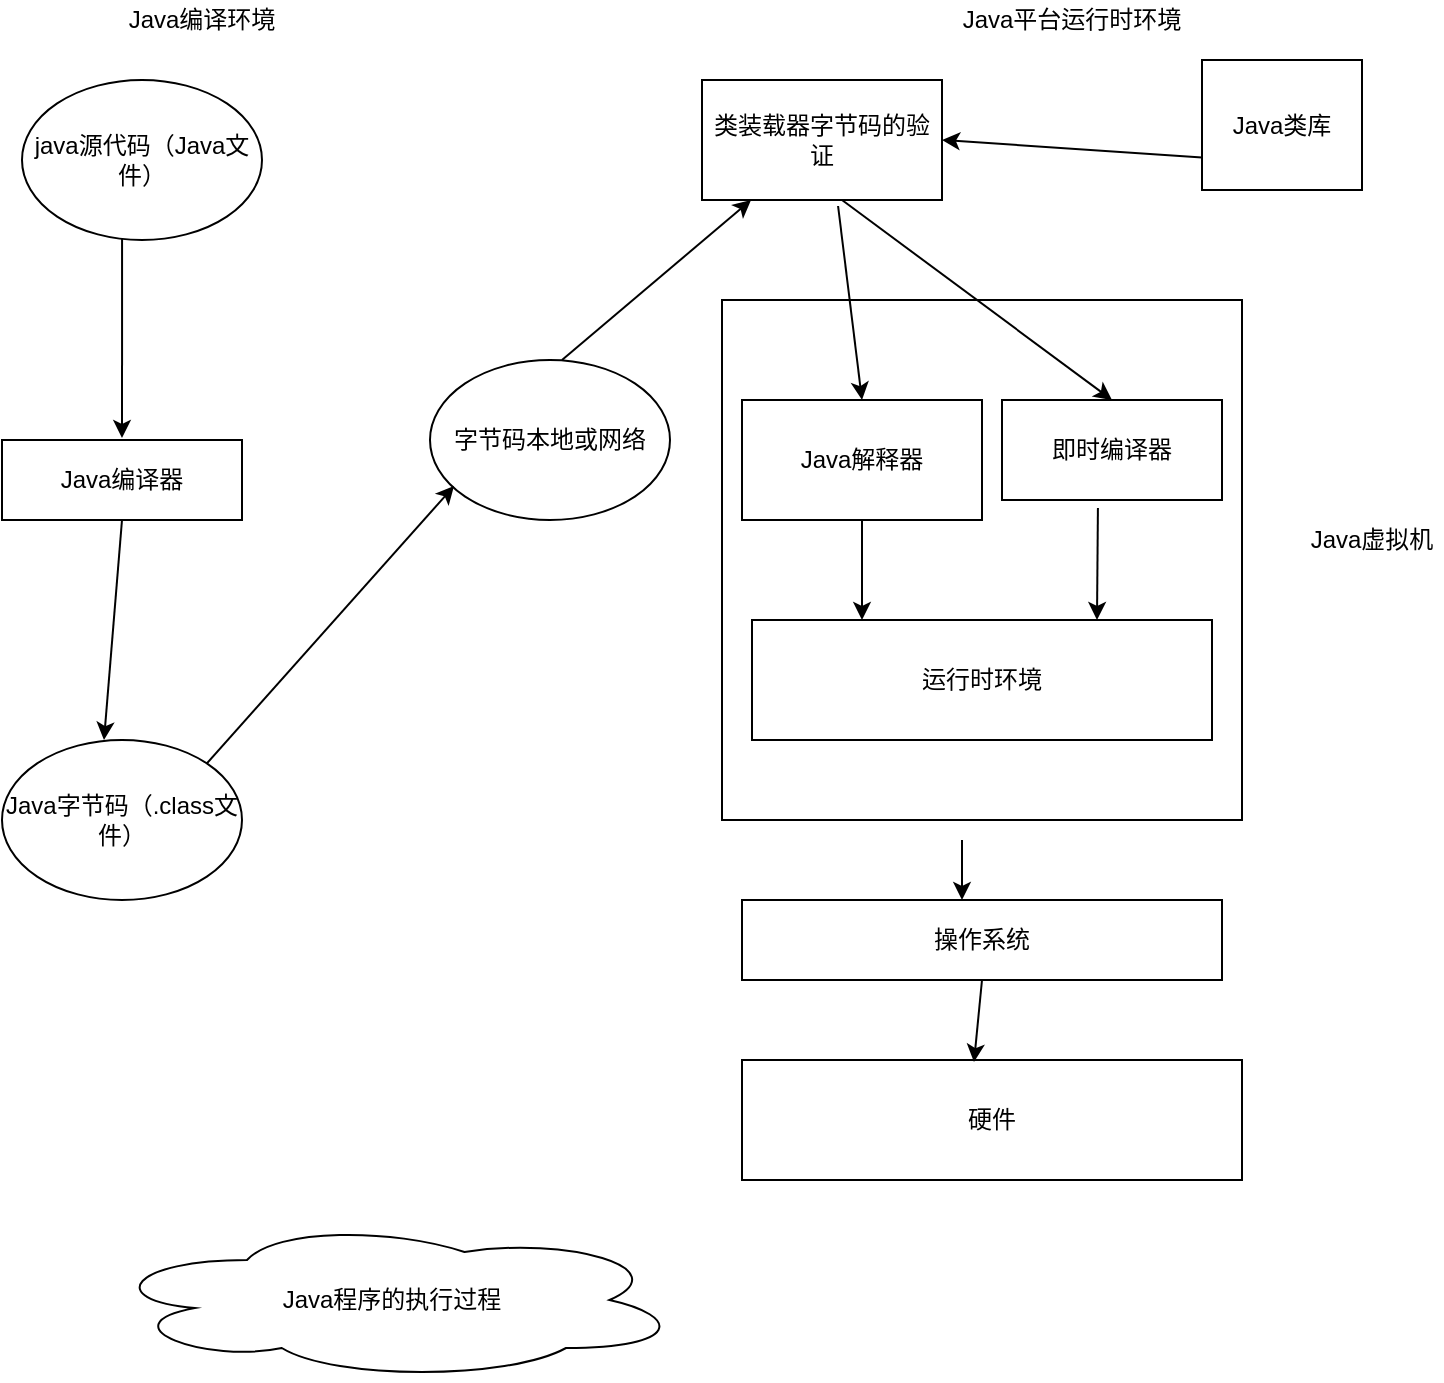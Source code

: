 <mxfile version="15.2.9" type="github">
  <diagram id="mGzwBF5CSRXXlR7XyfDy" name="Page-1">
    <mxGraphModel dx="942" dy="632" grid="1" gridSize="10" guides="1" tooltips="1" connect="1" arrows="1" fold="1" page="1" pageScale="1" pageWidth="827" pageHeight="1169" math="0" shadow="0">
      <root>
        <mxCell id="0" />
        <mxCell id="1" parent="0" />
        <mxCell id="0FwBa5QHzx8nb3g-x4m--1" value="java源代码（Java文件）" style="ellipse;whiteSpace=wrap;html=1;" vertex="1" parent="1">
          <mxGeometry x="90" y="50" width="120" height="80" as="geometry" />
        </mxCell>
        <mxCell id="0FwBa5QHzx8nb3g-x4m--2" value="Java编译器" style="rounded=0;whiteSpace=wrap;html=1;" vertex="1" parent="1">
          <mxGeometry x="80" y="230" width="120" height="40" as="geometry" />
        </mxCell>
        <mxCell id="0FwBa5QHzx8nb3g-x4m--3" value="Java字节码（.class文件）" style="ellipse;whiteSpace=wrap;html=1;" vertex="1" parent="1">
          <mxGeometry x="80" y="380" width="120" height="80" as="geometry" />
        </mxCell>
        <mxCell id="0FwBa5QHzx8nb3g-x4m--4" value="字节码本地或网络" style="ellipse;whiteSpace=wrap;html=1;" vertex="1" parent="1">
          <mxGeometry x="294" y="190" width="120" height="80" as="geometry" />
        </mxCell>
        <mxCell id="0FwBa5QHzx8nb3g-x4m--5" value="" style="endArrow=classic;html=1;exitX=0.417;exitY=0.988;exitDx=0;exitDy=0;exitPerimeter=0;" edge="1" parent="1" source="0FwBa5QHzx8nb3g-x4m--1">
          <mxGeometry width="50" height="50" relative="1" as="geometry">
            <mxPoint x="140" y="140" as="sourcePoint" />
            <mxPoint x="140" y="229" as="targetPoint" />
          </mxGeometry>
        </mxCell>
        <mxCell id="0FwBa5QHzx8nb3g-x4m--7" value="" style="endArrow=classic;html=1;entryX=0.425;entryY=0;entryDx=0;entryDy=0;entryPerimeter=0;exitX=0.5;exitY=1;exitDx=0;exitDy=0;" edge="1" parent="1" source="0FwBa5QHzx8nb3g-x4m--2" target="0FwBa5QHzx8nb3g-x4m--3">
          <mxGeometry width="50" height="50" relative="1" as="geometry">
            <mxPoint x="390" y="240" as="sourcePoint" />
            <mxPoint x="440" y="190" as="targetPoint" />
          </mxGeometry>
        </mxCell>
        <mxCell id="0FwBa5QHzx8nb3g-x4m--8" value="" style="endArrow=classic;html=1;exitX=1;exitY=0;exitDx=0;exitDy=0;entryX=0.1;entryY=0.788;entryDx=0;entryDy=0;entryPerimeter=0;" edge="1" parent="1" source="0FwBa5QHzx8nb3g-x4m--3" target="0FwBa5QHzx8nb3g-x4m--4">
          <mxGeometry width="50" height="50" relative="1" as="geometry">
            <mxPoint x="390" y="240" as="sourcePoint" />
            <mxPoint x="310" y="260" as="targetPoint" />
          </mxGeometry>
        </mxCell>
        <mxCell id="0FwBa5QHzx8nb3g-x4m--9" value="类装载器字节码的验证" style="rounded=0;whiteSpace=wrap;html=1;" vertex="1" parent="1">
          <mxGeometry x="430" y="50" width="120" height="60" as="geometry" />
        </mxCell>
        <mxCell id="0FwBa5QHzx8nb3g-x4m--10" value="" style="whiteSpace=wrap;html=1;aspect=fixed;" vertex="1" parent="1">
          <mxGeometry x="440" y="160" width="260" height="260" as="geometry" />
        </mxCell>
        <mxCell id="0FwBa5QHzx8nb3g-x4m--13" value="Java解释器" style="rounded=0;whiteSpace=wrap;html=1;" vertex="1" parent="1">
          <mxGeometry x="450" y="210" width="120" height="60" as="geometry" />
        </mxCell>
        <mxCell id="0FwBa5QHzx8nb3g-x4m--14" value="即时编译器" style="rounded=0;whiteSpace=wrap;html=1;" vertex="1" parent="1">
          <mxGeometry x="580" y="210" width="110" height="50" as="geometry" />
        </mxCell>
        <mxCell id="0FwBa5QHzx8nb3g-x4m--15" value="运行时环境" style="rounded=0;whiteSpace=wrap;html=1;" vertex="1" parent="1">
          <mxGeometry x="455" y="320" width="230" height="60" as="geometry" />
        </mxCell>
        <mxCell id="0FwBa5QHzx8nb3g-x4m--16" value="操作系统" style="rounded=0;whiteSpace=wrap;html=1;" vertex="1" parent="1">
          <mxGeometry x="450" y="460" width="240" height="40" as="geometry" />
        </mxCell>
        <mxCell id="0FwBa5QHzx8nb3g-x4m--17" value="硬件" style="rounded=0;whiteSpace=wrap;html=1;" vertex="1" parent="1">
          <mxGeometry x="450" y="540" width="250" height="60" as="geometry" />
        </mxCell>
        <mxCell id="0FwBa5QHzx8nb3g-x4m--18" value="Java类库" style="rounded=0;whiteSpace=wrap;html=1;" vertex="1" parent="1">
          <mxGeometry x="680" y="40" width="80" height="65" as="geometry" />
        </mxCell>
        <mxCell id="0FwBa5QHzx8nb3g-x4m--20" value="Java编译环境" style="text;html=1;strokeColor=none;fillColor=none;align=center;verticalAlign=middle;whiteSpace=wrap;rounded=0;" vertex="1" parent="1">
          <mxGeometry x="130" y="10" width="100" height="20" as="geometry" />
        </mxCell>
        <mxCell id="0FwBa5QHzx8nb3g-x4m--21" value="Java平台运行时环境" style="text;html=1;strokeColor=none;fillColor=none;align=center;verticalAlign=middle;whiteSpace=wrap;rounded=0;" vertex="1" parent="1">
          <mxGeometry x="540" y="10" width="150" height="20" as="geometry" />
        </mxCell>
        <mxCell id="0FwBa5QHzx8nb3g-x4m--23" value="" style="endArrow=classic;html=1;" edge="1" parent="1" target="0FwBa5QHzx8nb3g-x4m--9">
          <mxGeometry width="50" height="50" relative="1" as="geometry">
            <mxPoint x="360" y="190" as="sourcePoint" />
            <mxPoint x="440" y="280" as="targetPoint" />
          </mxGeometry>
        </mxCell>
        <mxCell id="0FwBa5QHzx8nb3g-x4m--24" value="Java虚拟机" style="text;html=1;strokeColor=none;fillColor=none;align=center;verticalAlign=middle;whiteSpace=wrap;rounded=0;" vertex="1" parent="1">
          <mxGeometry x="730" y="270" width="70" height="20" as="geometry" />
        </mxCell>
        <mxCell id="0FwBa5QHzx8nb3g-x4m--25" value="" style="endArrow=classic;html=1;exitX=0;exitY=0.75;exitDx=0;exitDy=0;entryX=1;entryY=0.5;entryDx=0;entryDy=0;" edge="1" parent="1" source="0FwBa5QHzx8nb3g-x4m--18" target="0FwBa5QHzx8nb3g-x4m--9">
          <mxGeometry width="50" height="50" relative="1" as="geometry">
            <mxPoint x="390" y="330" as="sourcePoint" />
            <mxPoint x="700" y="89" as="targetPoint" />
          </mxGeometry>
        </mxCell>
        <mxCell id="0FwBa5QHzx8nb3g-x4m--26" value="" style="endArrow=classic;html=1;entryX=0.5;entryY=0;entryDx=0;entryDy=0;exitX=0.567;exitY=1.05;exitDx=0;exitDy=0;exitPerimeter=0;" edge="1" parent="1" source="0FwBa5QHzx8nb3g-x4m--9" target="0FwBa5QHzx8nb3g-x4m--13">
          <mxGeometry width="50" height="50" relative="1" as="geometry">
            <mxPoint x="390" y="330" as="sourcePoint" />
            <mxPoint x="440" y="280" as="targetPoint" />
          </mxGeometry>
        </mxCell>
        <mxCell id="0FwBa5QHzx8nb3g-x4m--27" value="" style="endArrow=classic;html=1;entryX=0.5;entryY=0;entryDx=0;entryDy=0;" edge="1" parent="1" target="0FwBa5QHzx8nb3g-x4m--14">
          <mxGeometry width="50" height="50" relative="1" as="geometry">
            <mxPoint x="500" y="110" as="sourcePoint" />
            <mxPoint x="440" y="280" as="targetPoint" />
          </mxGeometry>
        </mxCell>
        <mxCell id="0FwBa5QHzx8nb3g-x4m--28" value="" style="endArrow=classic;html=1;exitX=0.5;exitY=1;exitDx=0;exitDy=0;" edge="1" parent="1" source="0FwBa5QHzx8nb3g-x4m--13">
          <mxGeometry width="50" height="50" relative="1" as="geometry">
            <mxPoint x="390" y="330" as="sourcePoint" />
            <mxPoint x="510" y="320" as="targetPoint" />
          </mxGeometry>
        </mxCell>
        <mxCell id="0FwBa5QHzx8nb3g-x4m--30" value="" style="endArrow=classic;html=1;exitX=0.436;exitY=1.08;exitDx=0;exitDy=0;exitPerimeter=0;entryX=0.75;entryY=0;entryDx=0;entryDy=0;" edge="1" parent="1" source="0FwBa5QHzx8nb3g-x4m--14" target="0FwBa5QHzx8nb3g-x4m--15">
          <mxGeometry width="50" height="50" relative="1" as="geometry">
            <mxPoint x="390" y="330" as="sourcePoint" />
            <mxPoint x="440" y="280" as="targetPoint" />
          </mxGeometry>
        </mxCell>
        <mxCell id="0FwBa5QHzx8nb3g-x4m--31" value="" style="endArrow=classic;html=1;" edge="1" parent="1">
          <mxGeometry width="50" height="50" relative="1" as="geometry">
            <mxPoint x="560" y="430" as="sourcePoint" />
            <mxPoint x="560" y="460" as="targetPoint" />
          </mxGeometry>
        </mxCell>
        <mxCell id="0FwBa5QHzx8nb3g-x4m--32" value="" style="endArrow=classic;html=1;exitX=0.5;exitY=1;exitDx=0;exitDy=0;entryX=0.464;entryY=0.017;entryDx=0;entryDy=0;entryPerimeter=0;" edge="1" parent="1" source="0FwBa5QHzx8nb3g-x4m--16" target="0FwBa5QHzx8nb3g-x4m--17">
          <mxGeometry width="50" height="50" relative="1" as="geometry">
            <mxPoint x="390" y="330" as="sourcePoint" />
            <mxPoint x="440" y="280" as="targetPoint" />
          </mxGeometry>
        </mxCell>
        <mxCell id="0FwBa5QHzx8nb3g-x4m--34" value="Java程序的执行过程" style="ellipse;shape=cloud;whiteSpace=wrap;html=1;" vertex="1" parent="1">
          <mxGeometry x="130" y="620" width="290" height="80" as="geometry" />
        </mxCell>
      </root>
    </mxGraphModel>
  </diagram>
</mxfile>
